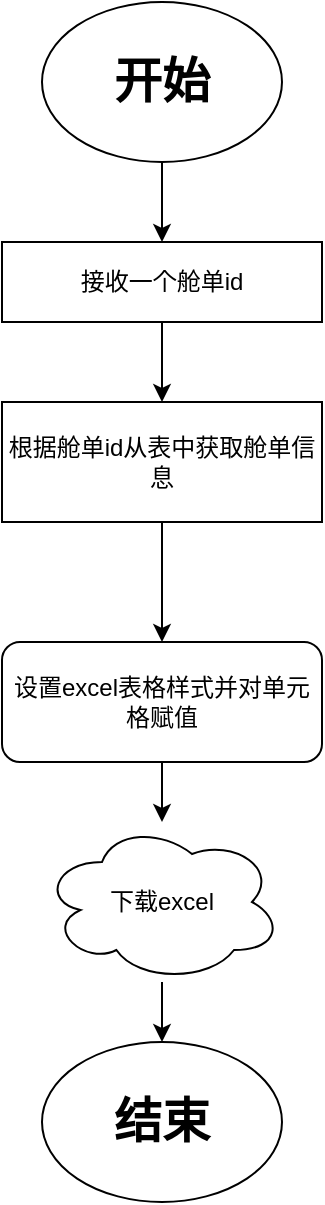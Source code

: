 <mxfile version="11.1.2" type="github"><diagram id="JDpp3ixyn35vuJYNN7AP" name="第 1 页"><mxGraphModel dx="1422" dy="764" grid="1" gridSize="10" guides="1" tooltips="1" connect="1" arrows="1" fold="1" page="1" pageScale="1" pageWidth="827" pageHeight="1169" math="0" shadow="0"><root><mxCell id="0"/><mxCell id="1" parent="0"/><mxCell id="6xUOOCtnXrP4UdfcgSgw-2" value="" style="edgeStyle=orthogonalEdgeStyle;rounded=0;orthogonalLoop=1;jettySize=auto;html=1;" edge="1" parent="1" source="4q7MRma2mzeYsU4X5Qd2-1" target="6xUOOCtnXrP4UdfcgSgw-1"><mxGeometry relative="1" as="geometry"/></mxCell><mxCell id="4q7MRma2mzeYsU4X5Qd2-1" value="&lt;h1&gt;开始&lt;/h1&gt;" style="ellipse;whiteSpace=wrap;html=1;" parent="1" vertex="1"><mxGeometry x="340" y="40" width="120" height="80" as="geometry"/></mxCell><mxCell id="6xUOOCtnXrP4UdfcgSgw-6" value="" style="edgeStyle=orthogonalEdgeStyle;rounded=0;orthogonalLoop=1;jettySize=auto;html=1;" edge="1" parent="1" source="6xUOOCtnXrP4UdfcgSgw-1" target="6xUOOCtnXrP4UdfcgSgw-4"><mxGeometry relative="1" as="geometry"/></mxCell><mxCell id="6xUOOCtnXrP4UdfcgSgw-1" value="接收一个舱单id" style="rounded=0;whiteSpace=wrap;html=1;" vertex="1" parent="1"><mxGeometry x="320" y="160" width="160" height="40" as="geometry"/></mxCell><mxCell id="6xUOOCtnXrP4UdfcgSgw-8" value="" style="edgeStyle=orthogonalEdgeStyle;rounded=0;orthogonalLoop=1;jettySize=auto;html=1;" edge="1" parent="1" source="6xUOOCtnXrP4UdfcgSgw-4" target="6xUOOCtnXrP4UdfcgSgw-7"><mxGeometry relative="1" as="geometry"/></mxCell><mxCell id="6xUOOCtnXrP4UdfcgSgw-4" value="根据舱单id从表中获取舱单信息" style="rounded=0;whiteSpace=wrap;html=1;" vertex="1" parent="1"><mxGeometry x="320" y="240" width="160" height="60" as="geometry"/></mxCell><mxCell id="6xUOOCtnXrP4UdfcgSgw-10" value="" style="edgeStyle=orthogonalEdgeStyle;rounded=0;orthogonalLoop=1;jettySize=auto;html=1;" edge="1" parent="1" source="6xUOOCtnXrP4UdfcgSgw-7" target="6xUOOCtnXrP4UdfcgSgw-9"><mxGeometry relative="1" as="geometry"/></mxCell><mxCell id="6xUOOCtnXrP4UdfcgSgw-7" value="设置excel表格样式并对单元格赋值" style="rounded=1;whiteSpace=wrap;html=1;" vertex="1" parent="1"><mxGeometry x="320" y="360" width="160" height="60" as="geometry"/></mxCell><mxCell id="6xUOOCtnXrP4UdfcgSgw-12" value="" style="edgeStyle=orthogonalEdgeStyle;rounded=0;orthogonalLoop=1;jettySize=auto;html=1;" edge="1" parent="1" source="6xUOOCtnXrP4UdfcgSgw-9" target="6xUOOCtnXrP4UdfcgSgw-11"><mxGeometry relative="1" as="geometry"/></mxCell><mxCell id="6xUOOCtnXrP4UdfcgSgw-9" value="下载excel" style="ellipse;shape=cloud;whiteSpace=wrap;html=1;" vertex="1" parent="1"><mxGeometry x="340" y="450" width="120" height="80" as="geometry"/></mxCell><mxCell id="6xUOOCtnXrP4UdfcgSgw-11" value="&lt;h1&gt;结束&lt;/h1&gt;" style="ellipse;whiteSpace=wrap;html=1;" vertex="1" parent="1"><mxGeometry x="340" y="560" width="120" height="80" as="geometry"/></mxCell></root></mxGraphModel></diagram></mxfile>